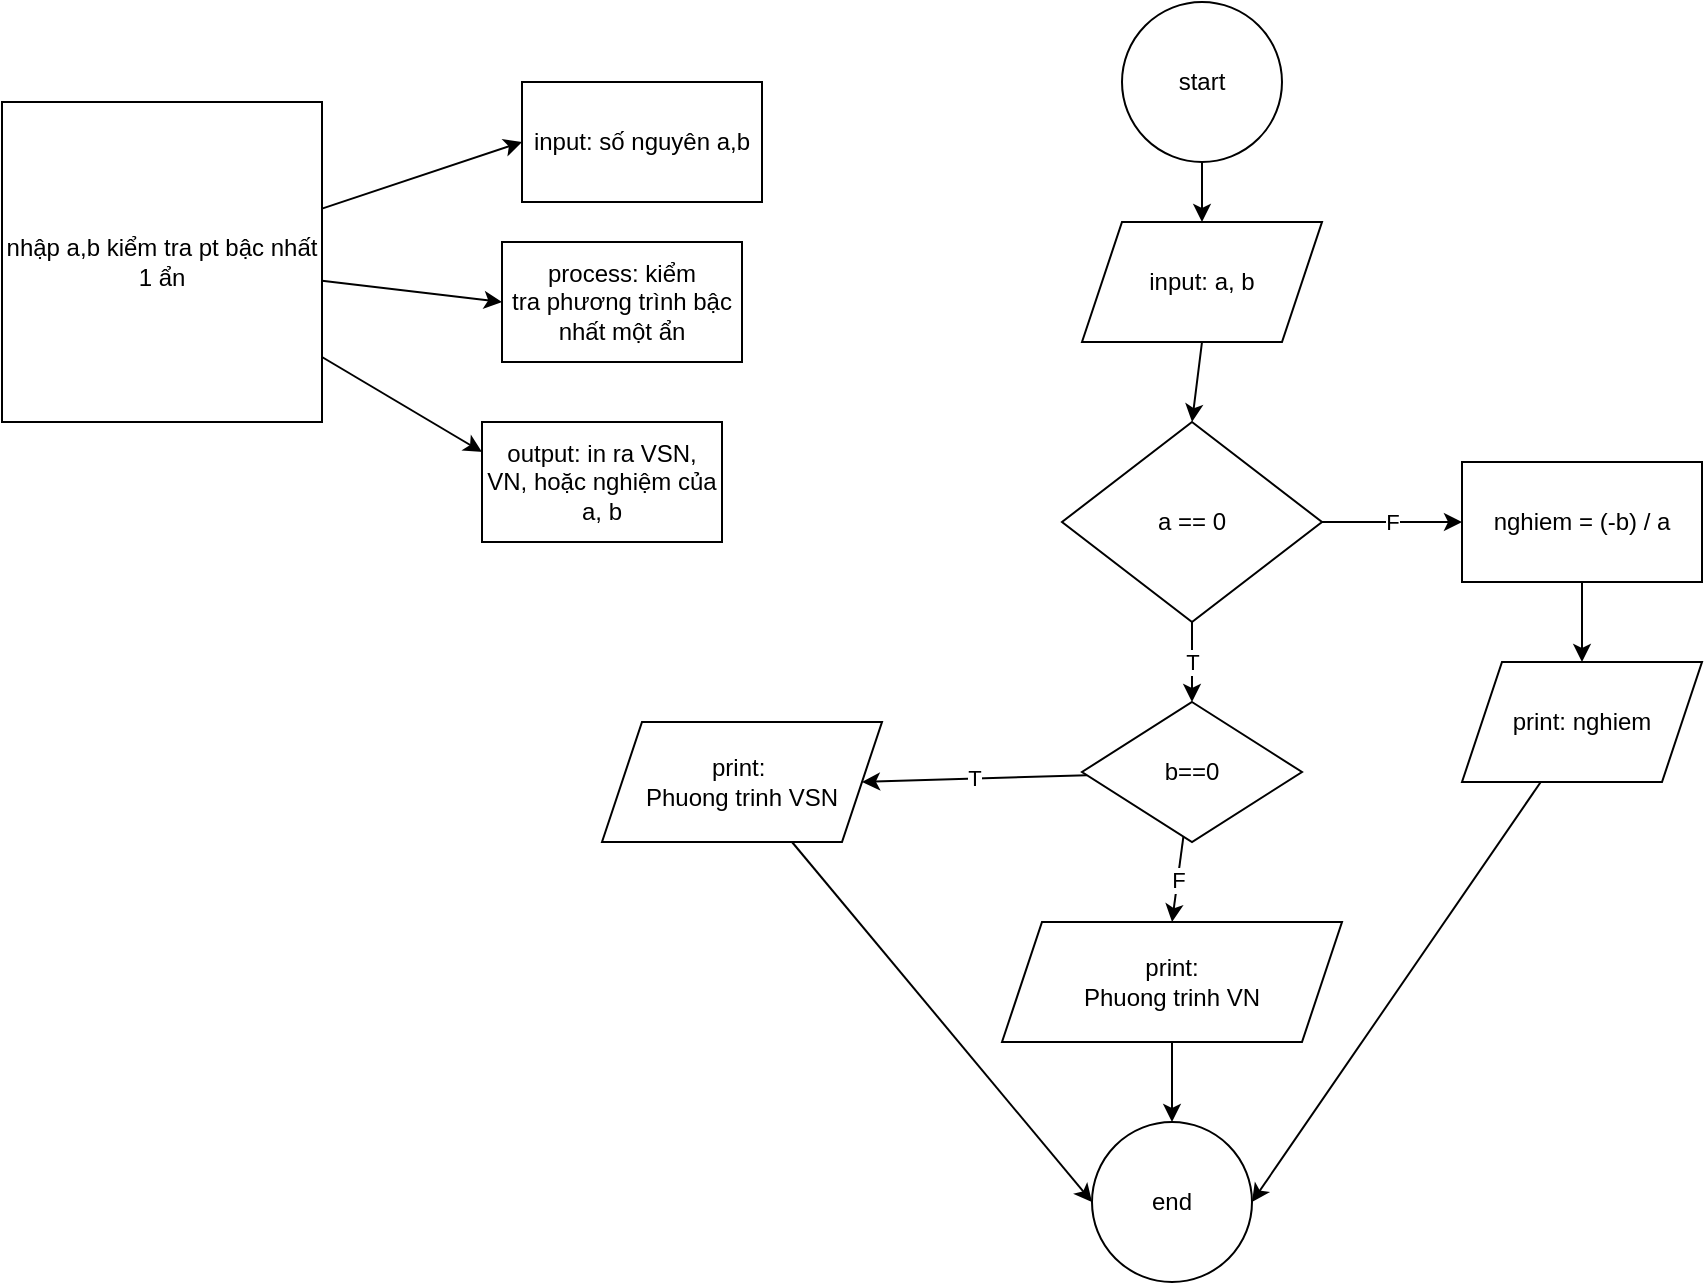 <mxfile version="21.1.2" type="device">
  <diagram name="Page-1" id="ge0RUx3JYliLoUckjv3V">
    <mxGraphModel dx="435" dy="533" grid="1" gridSize="10" guides="1" tooltips="1" connect="1" arrows="1" fold="1" page="1" pageScale="1" pageWidth="850" pageHeight="1100" math="0" shadow="0">
      <root>
        <mxCell id="0" />
        <mxCell id="1" parent="0" />
        <mxCell id="TSU1NX1iZhTqzZbUXTQV-17" style="rounded=0;orthogonalLoop=1;jettySize=auto;html=1;entryX=0.5;entryY=0;entryDx=0;entryDy=0;" parent="1" source="TSU1NX1iZhTqzZbUXTQV-2" target="TSU1NX1iZhTqzZbUXTQV-18" edge="1">
          <mxGeometry relative="1" as="geometry">
            <mxPoint x="630" y="170.0" as="targetPoint" />
          </mxGeometry>
        </mxCell>
        <mxCell id="TSU1NX1iZhTqzZbUXTQV-2" value="start" style="ellipse;whiteSpace=wrap;html=1;aspect=fixed;" parent="1" vertex="1">
          <mxGeometry x="590" width="80" height="80" as="geometry" />
        </mxCell>
        <mxCell id="TSU1NX1iZhTqzZbUXTQV-5" style="rounded=0;orthogonalLoop=1;jettySize=auto;html=1;entryX=0;entryY=0.5;entryDx=0;entryDy=0;" parent="1" source="TSU1NX1iZhTqzZbUXTQV-4" target="TSU1NX1iZhTqzZbUXTQV-7" edge="1">
          <mxGeometry relative="1" as="geometry">
            <mxPoint x="290" y="80" as="targetPoint" />
          </mxGeometry>
        </mxCell>
        <mxCell id="TSU1NX1iZhTqzZbUXTQV-4" value="nhập a,b kiểm tra pt bậc nhất 1 ẩn" style="whiteSpace=wrap;html=1;aspect=fixed;" parent="1" vertex="1">
          <mxGeometry x="30" y="50" width="160" height="160" as="geometry" />
        </mxCell>
        <mxCell id="TSU1NX1iZhTqzZbUXTQV-7" value="input: số nguyên a,b" style="rounded=0;whiteSpace=wrap;html=1;" parent="1" vertex="1">
          <mxGeometry x="290" y="40" width="120" height="60" as="geometry" />
        </mxCell>
        <mxCell id="TSU1NX1iZhTqzZbUXTQV-12" style="rounded=0;orthogonalLoop=1;jettySize=auto;html=1;entryX=0;entryY=0.5;entryDx=0;entryDy=0;" parent="1" source="TSU1NX1iZhTqzZbUXTQV-4" target="TSU1NX1iZhTqzZbUXTQV-13" edge="1">
          <mxGeometry relative="1" as="geometry">
            <mxPoint x="280" y="150" as="targetPoint" />
            <mxPoint x="190" y="108" as="sourcePoint" />
          </mxGeometry>
        </mxCell>
        <mxCell id="TSU1NX1iZhTqzZbUXTQV-13" value="process: kiểm tra&amp;nbsp;phương trình bậc nhất một ẩn" style="rounded=0;whiteSpace=wrap;html=1;" parent="1" vertex="1">
          <mxGeometry x="280" y="120" width="120" height="60" as="geometry" />
        </mxCell>
        <mxCell id="TSU1NX1iZhTqzZbUXTQV-14" style="rounded=0;orthogonalLoop=1;jettySize=auto;html=1;entryX=0;entryY=0.25;entryDx=0;entryDy=0;" parent="1" source="TSU1NX1iZhTqzZbUXTQV-4" target="TSU1NX1iZhTqzZbUXTQV-15" edge="1">
          <mxGeometry relative="1" as="geometry">
            <mxPoint x="270" y="230" as="targetPoint" />
            <mxPoint x="190" y="139" as="sourcePoint" />
          </mxGeometry>
        </mxCell>
        <mxCell id="TSU1NX1iZhTqzZbUXTQV-15" value="output: in ra VSN, VN, hoặc nghiệm của a, b" style="rounded=0;whiteSpace=wrap;html=1;" parent="1" vertex="1">
          <mxGeometry x="270" y="210" width="120" height="60" as="geometry" />
        </mxCell>
        <mxCell id="TSU1NX1iZhTqzZbUXTQV-18" value="input: a, b" style="shape=parallelogram;perimeter=parallelogramPerimeter;whiteSpace=wrap;html=1;fixedSize=1;" parent="1" vertex="1">
          <mxGeometry x="570" y="110" width="120" height="60" as="geometry" />
        </mxCell>
        <mxCell id="TSU1NX1iZhTqzZbUXTQV-22" value="end" style="ellipse;whiteSpace=wrap;html=1;aspect=fixed;" parent="1" vertex="1">
          <mxGeometry x="575" y="560" width="80" height="80" as="geometry" />
        </mxCell>
        <mxCell id="TSU1NX1iZhTqzZbUXTQV-35" style="rounded=0;orthogonalLoop=1;jettySize=auto;html=1;entryX=0.5;entryY=0;entryDx=0;entryDy=0;exitX=0.5;exitY=1;exitDx=0;exitDy=0;" parent="1" source="TSU1NX1iZhTqzZbUXTQV-18" target="Yubh7xGughw3mYgltP4X-2" edge="1">
          <mxGeometry relative="1" as="geometry">
            <mxPoint x="617.5" y="300" as="targetPoint" />
            <mxPoint x="616.25" y="250" as="sourcePoint" />
          </mxGeometry>
        </mxCell>
        <mxCell id="7XLpumBAwAmDv-yZLWx--3" value="F" style="rounded=0;orthogonalLoop=1;jettySize=auto;html=1;entryX=0;entryY=0.5;entryDx=0;entryDy=0;" parent="1" source="Yubh7xGughw3mYgltP4X-2" target="8jPIiLFQzVmdpd-YZ3-q-1" edge="1">
          <mxGeometry relative="1" as="geometry">
            <mxPoint x="730" y="260" as="targetPoint" />
            <Array as="points">
              <mxPoint x="720" y="260" />
            </Array>
          </mxGeometry>
        </mxCell>
        <mxCell id="t6G_iK4bh2engV4PfxKn-3" value="T" style="rounded=0;orthogonalLoop=1;jettySize=auto;html=1;entryX=0.5;entryY=0;entryDx=0;entryDy=0;" parent="1" source="Yubh7xGughw3mYgltP4X-2" target="t6G_iK4bh2engV4PfxKn-5" edge="1">
          <mxGeometry relative="1" as="geometry">
            <mxPoint x="615" y="380" as="targetPoint" />
          </mxGeometry>
        </mxCell>
        <mxCell id="Yubh7xGughw3mYgltP4X-2" value="a == 0" style="rhombus;whiteSpace=wrap;html=1;" parent="1" vertex="1">
          <mxGeometry x="560" y="210" width="130" height="100" as="geometry" />
        </mxCell>
        <mxCell id="t6G_iK4bh2engV4PfxKn-2" style="edgeStyle=orthogonalEdgeStyle;rounded=0;orthogonalLoop=1;jettySize=auto;html=1;entryX=0.5;entryY=0;entryDx=0;entryDy=0;" parent="1" source="t6G_iK4bh2engV4PfxKn-1" target="TSU1NX1iZhTqzZbUXTQV-22" edge="1">
          <mxGeometry relative="1" as="geometry" />
        </mxCell>
        <mxCell id="t6G_iK4bh2engV4PfxKn-1" value="print:&lt;br&gt;Phuong trinh VN" style="shape=parallelogram;perimeter=parallelogramPerimeter;whiteSpace=wrap;html=1;fixedSize=1;" parent="1" vertex="1">
          <mxGeometry x="530" y="460" width="170" height="60" as="geometry" />
        </mxCell>
        <mxCell id="t6G_iK4bh2engV4PfxKn-6" value="F" style="rounded=0;orthogonalLoop=1;jettySize=auto;html=1;entryX=0.5;entryY=0;entryDx=0;entryDy=0;" parent="1" source="t6G_iK4bh2engV4PfxKn-5" target="t6G_iK4bh2engV4PfxKn-1" edge="1">
          <mxGeometry relative="1" as="geometry" />
        </mxCell>
        <mxCell id="t6G_iK4bh2engV4PfxKn-8" value="T" style="rounded=0;orthogonalLoop=1;jettySize=auto;html=1;entryX=1;entryY=0.5;entryDx=0;entryDy=0;" parent="1" source="t6G_iK4bh2engV4PfxKn-5" target="8jPIiLFQzVmdpd-YZ3-q-6" edge="1">
          <mxGeometry relative="1" as="geometry">
            <mxPoint x="460" y="392.333" as="targetPoint" />
          </mxGeometry>
        </mxCell>
        <mxCell id="t6G_iK4bh2engV4PfxKn-5" value="b==0" style="rhombus;whiteSpace=wrap;html=1;" parent="1" vertex="1">
          <mxGeometry x="570" y="350" width="110" height="70" as="geometry" />
        </mxCell>
        <mxCell id="8jPIiLFQzVmdpd-YZ3-q-3" style="rounded=0;orthogonalLoop=1;jettySize=auto;html=1;" edge="1" parent="1" source="8jPIiLFQzVmdpd-YZ3-q-1" target="8jPIiLFQzVmdpd-YZ3-q-4">
          <mxGeometry relative="1" as="geometry">
            <mxPoint x="820" y="330" as="targetPoint" />
          </mxGeometry>
        </mxCell>
        <mxCell id="8jPIiLFQzVmdpd-YZ3-q-1" value="nghiem = (-b) / a" style="rounded=0;whiteSpace=wrap;html=1;" vertex="1" parent="1">
          <mxGeometry x="760" y="230" width="120" height="60" as="geometry" />
        </mxCell>
        <mxCell id="8jPIiLFQzVmdpd-YZ3-q-5" style="rounded=0;orthogonalLoop=1;jettySize=auto;html=1;entryX=1;entryY=0.5;entryDx=0;entryDy=0;" edge="1" parent="1" source="8jPIiLFQzVmdpd-YZ3-q-4" target="TSU1NX1iZhTqzZbUXTQV-22">
          <mxGeometry relative="1" as="geometry" />
        </mxCell>
        <mxCell id="8jPIiLFQzVmdpd-YZ3-q-4" value="print: nghiem" style="shape=parallelogram;perimeter=parallelogramPerimeter;whiteSpace=wrap;html=1;fixedSize=1;" vertex="1" parent="1">
          <mxGeometry x="760" y="330" width="120" height="60" as="geometry" />
        </mxCell>
        <mxCell id="8jPIiLFQzVmdpd-YZ3-q-7" style="rounded=0;orthogonalLoop=1;jettySize=auto;html=1;entryX=0;entryY=0.5;entryDx=0;entryDy=0;" edge="1" parent="1" source="8jPIiLFQzVmdpd-YZ3-q-6" target="TSU1NX1iZhTqzZbUXTQV-22">
          <mxGeometry relative="1" as="geometry" />
        </mxCell>
        <mxCell id="8jPIiLFQzVmdpd-YZ3-q-6" value="print:&amp;nbsp;&lt;br&gt;Phuong trinh VSN" style="shape=parallelogram;perimeter=parallelogramPerimeter;whiteSpace=wrap;html=1;fixedSize=1;" vertex="1" parent="1">
          <mxGeometry x="330" y="360" width="140" height="60" as="geometry" />
        </mxCell>
      </root>
    </mxGraphModel>
  </diagram>
</mxfile>
